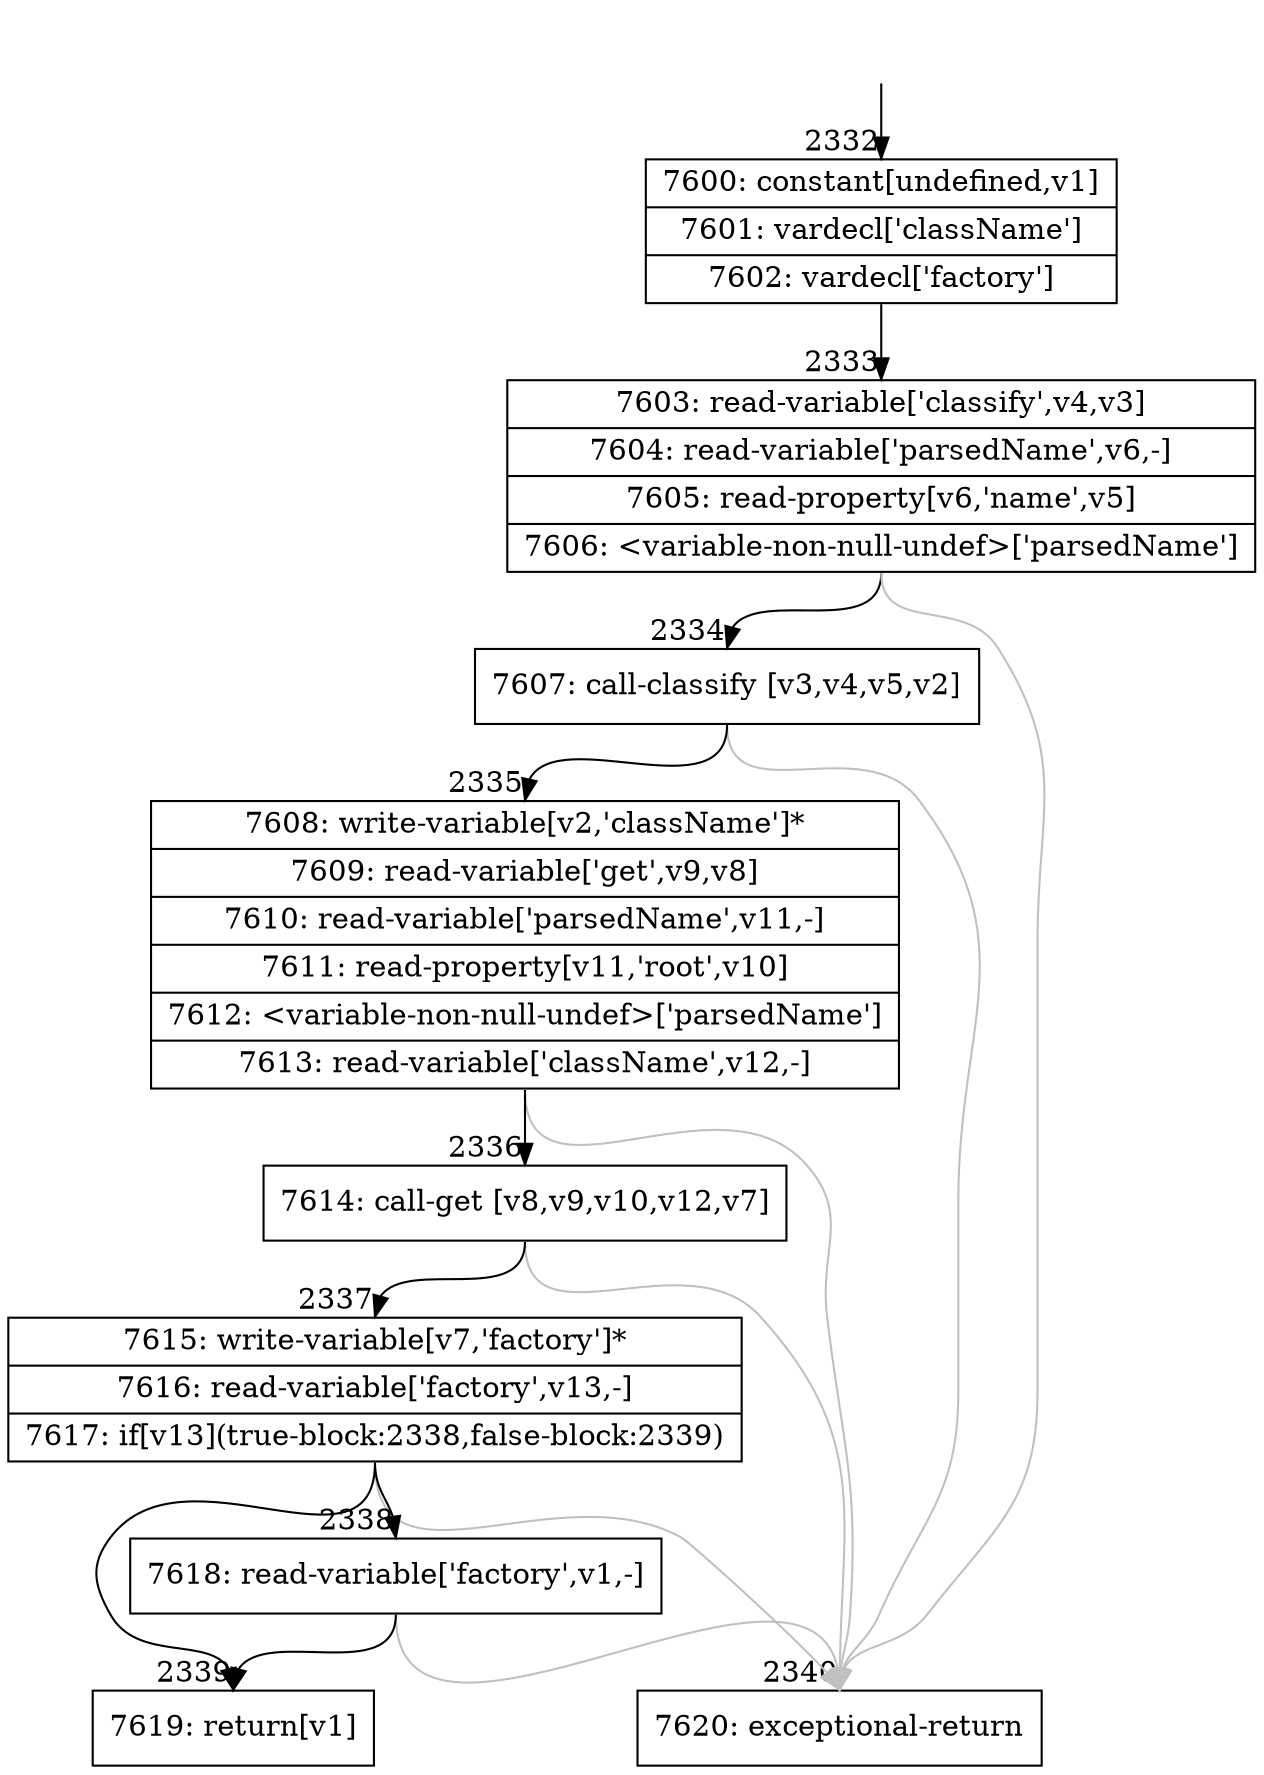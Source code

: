 digraph {
rankdir="TD"
BB_entry180[shape=none,label=""];
BB_entry180 -> BB2332 [tailport=s, headport=n, headlabel="    2332"]
BB2332 [shape=record label="{7600: constant[undefined,v1]|7601: vardecl['className']|7602: vardecl['factory']}" ] 
BB2332 -> BB2333 [tailport=s, headport=n, headlabel="      2333"]
BB2333 [shape=record label="{7603: read-variable['classify',v4,v3]|7604: read-variable['parsedName',v6,-]|7605: read-property[v6,'name',v5]|7606: \<variable-non-null-undef\>['parsedName']}" ] 
BB2333 -> BB2334 [tailport=s, headport=n, headlabel="      2334"]
BB2333 -> BB2340 [tailport=s, headport=n, color=gray, headlabel="      2340"]
BB2334 [shape=record label="{7607: call-classify [v3,v4,v5,v2]}" ] 
BB2334 -> BB2335 [tailport=s, headport=n, headlabel="      2335"]
BB2334 -> BB2340 [tailport=s, headport=n, color=gray]
BB2335 [shape=record label="{7608: write-variable[v2,'className']*|7609: read-variable['get',v9,v8]|7610: read-variable['parsedName',v11,-]|7611: read-property[v11,'root',v10]|7612: \<variable-non-null-undef\>['parsedName']|7613: read-variable['className',v12,-]}" ] 
BB2335 -> BB2336 [tailport=s, headport=n, headlabel="      2336"]
BB2335 -> BB2340 [tailport=s, headport=n, color=gray]
BB2336 [shape=record label="{7614: call-get [v8,v9,v10,v12,v7]}" ] 
BB2336 -> BB2337 [tailport=s, headport=n, headlabel="      2337"]
BB2336 -> BB2340 [tailport=s, headport=n, color=gray]
BB2337 [shape=record label="{7615: write-variable[v7,'factory']*|7616: read-variable['factory',v13,-]|7617: if[v13](true-block:2338,false-block:2339)}" ] 
BB2337 -> BB2338 [tailport=s, headport=n, headlabel="      2338"]
BB2337 -> BB2339 [tailport=s, headport=n, headlabel="      2339"]
BB2337 -> BB2340 [tailport=s, headport=n, color=gray]
BB2338 [shape=record label="{7618: read-variable['factory',v1,-]}" ] 
BB2338 -> BB2339 [tailport=s, headport=n]
BB2338 -> BB2340 [tailport=s, headport=n, color=gray]
BB2339 [shape=record label="{7619: return[v1]}" ] 
BB2340 [shape=record label="{7620: exceptional-return}" ] 
//#$~ 3839
}

